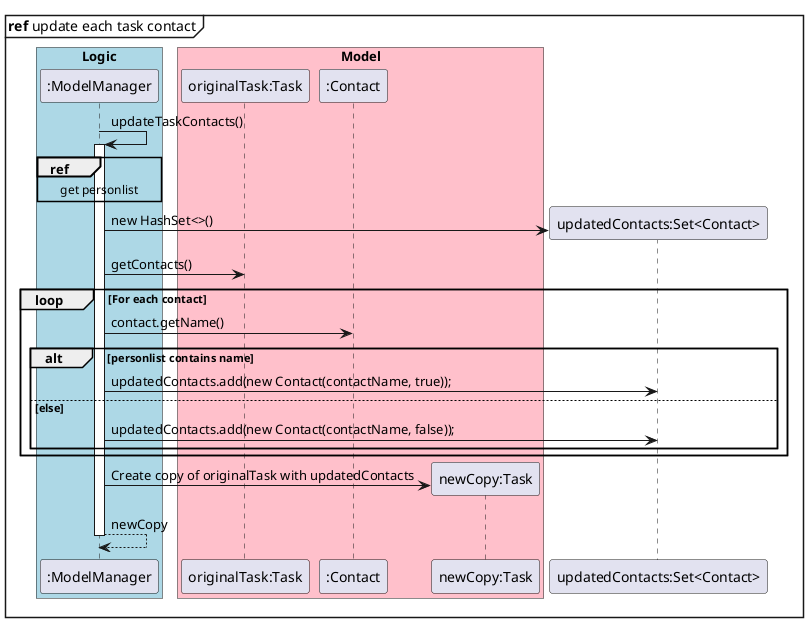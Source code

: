 @startuml
mainframe **ref** update each task contact

box "Logic" #LightBlue
participant ":ModelManager" as MM
end box
box "Model" #Pink
participant "originalTask:Task" as task
participant ":Contact" as contact
participant "newCopy:Task" as newTask
end box
participant "updatedContacts:Set<Contact>" as updated


MM -> MM : updateTaskContacts()
activate MM
ref over MM
    get personlist
end Ref

MM -> updated ** : new HashSet<>()

MM -> task : getContacts()


loop For each contact
MM -> contact : contact.getName()
alt personlist contains name
MM -> updated : updatedContacts.add(new Contact(contactName, true));
else else
MM -> updated : updatedContacts.add(new Contact(contactName, false));
end
end

MM -> newTask ** : Create copy of originalTask with updatedContacts

return newCopy

@enduml